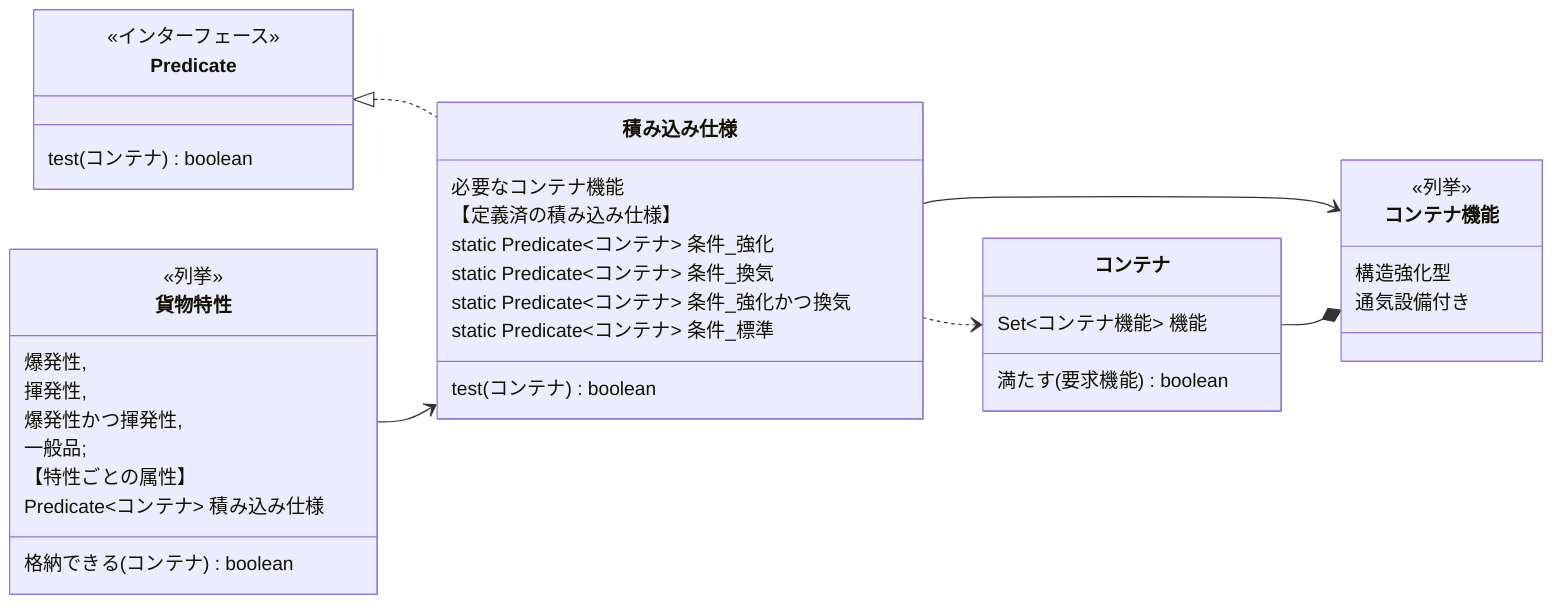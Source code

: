 classDiagram
    direction LR
    Predicate <|.. Specification
    貨物特性 --> Specification
    Specification --> コンテナ機能
    Specification ..> コンテナ
    コンテナ --* コンテナ機能

    class Predicate {
        <<インターフェース>>
        test(コンテナ) boolean
    }

    class 貨物特性 {
        <<列挙>>
        爆発性,
        揮発性,
        爆発性かつ揮発性,
        一般品;
        【特性ごとの属性】
        Predicate<コンテナ> 積み込み仕様
        格納できる(コンテナ) boolean
    }

    class Specification["積み込み仕様"] {
        必要なコンテナ機能
        【定義済の積み込み仕様】
        static Predicate~コンテナ~ 条件_強化
        static Predicate~コンテナ~ 条件_換気
        static Predicate~コンテナ~ 条件_強化かつ換気
        static Predicate~コンテナ~ 条件_標準
        test(コンテナ) boolean
    }

    class コンテナ {
        Set~コンテナ機能~ 機能
        満たす(要求機能) boolean
    }

    class コンテナ機能 {
        <<列挙>>
        構造強化型
        通気設備付き
    }